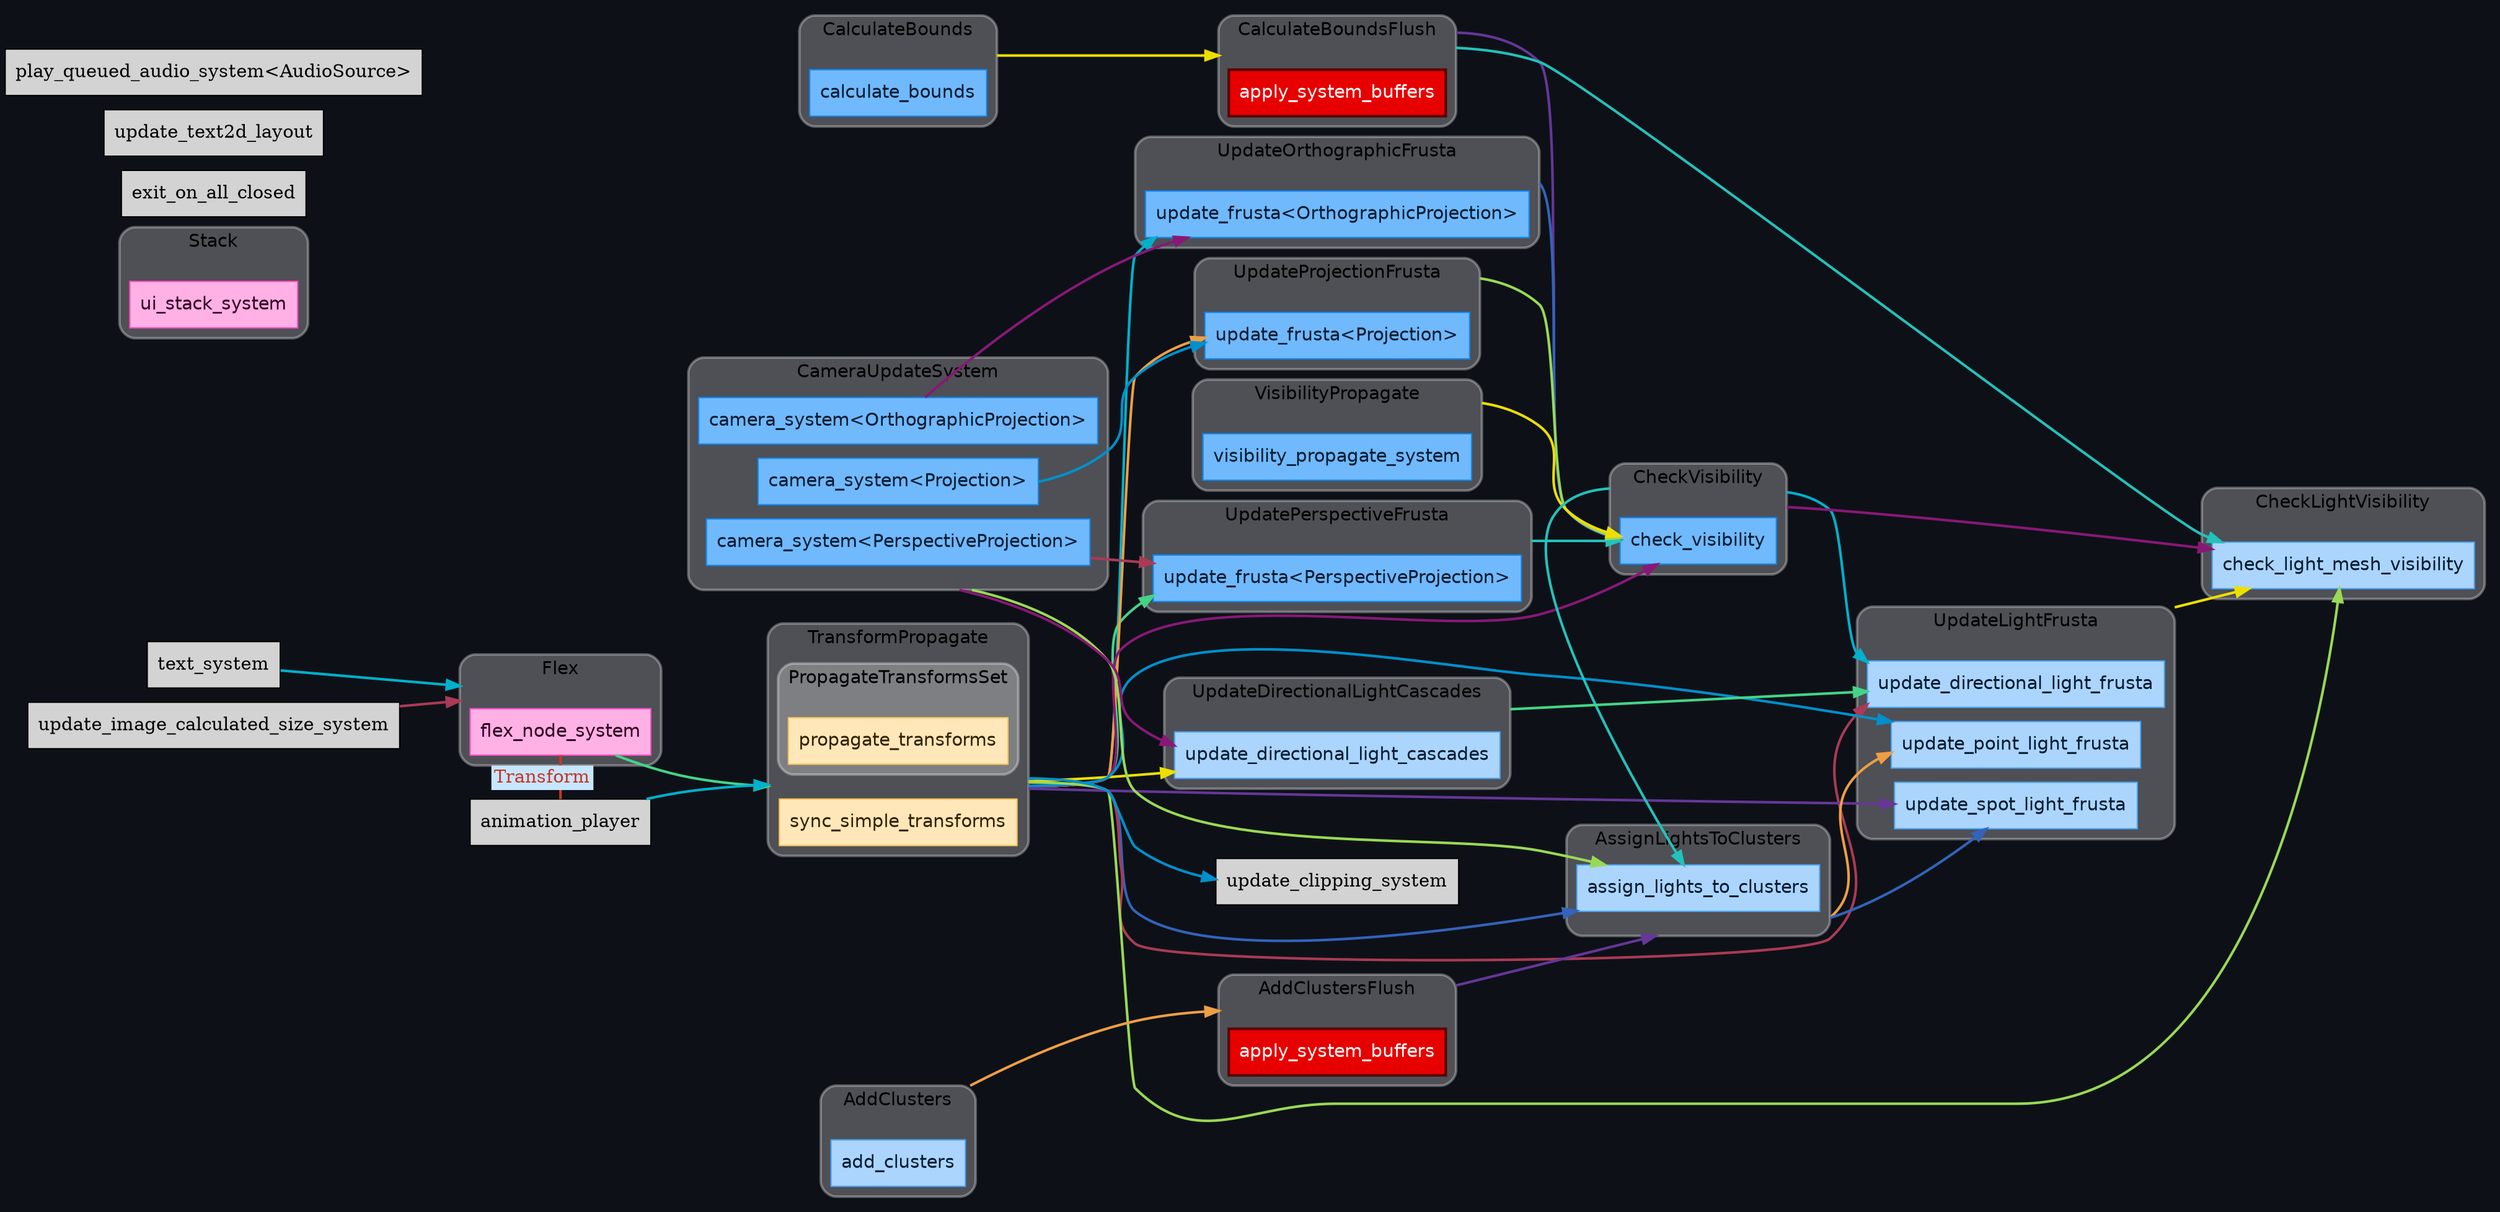 digraph "" {
	"compound"="true";
	"splines"="spline";
	"rankdir"="LR";
	"bgcolor"="#0d1117";
	"fontname"="Helvetica";
	"nodesep"="0.15";
	edge ["penwidth"="2"];
	node ["shape"="box", "style"="filled"];
	subgraph "clusternode_Set(1)" {
		"style"="rounded,filled";
		"label"="TransformPropagate";
		"tooltip"="TransformPropagate";
		"fillcolor"="#ffffff44";
		"color"="#ffffff50";
		"penwidth"="2";
		"set_marker_node_Set(1)" ["style"="invis", "label"="", "height"="0", "shape"="point"]
		subgraph "clusternode_Set(0)" {
			"style"="rounded,filled";
			"label"="PropagateTransformsSet";
			"tooltip"="PropagateTransformsSet";
			"fillcolor"="#ffffff44";
			"color"="#ffffff50";
			"penwidth"="2";
			"set_marker_node_Set(0)" ["style"="invis", "label"="", "height"="0", "shape"="point"]
			"node_System(1)" ["label"="propagate_transforms", "tooltip"="bevy_transform::systems::propagate_transforms", "fillcolor"="#ffe7b9", "fontname"="Helvetica", "fontcolor"="#322100", "color"="#ffc453", "penwidth"="1"]
		}
		
		"node_System(0)" ["label"="sync_simple_transforms", "tooltip"="bevy_transform::systems::sync_simple_transforms", "fillcolor"="#ffe7b9", "fontname"="Helvetica", "fontcolor"="#322100", "color"="#ffc453", "penwidth"="1"]
	}
	
	subgraph "clusternode_Set(6)" {
		"style"="rounded,filled";
		"label"="CameraUpdateSystem";
		"tooltip"="CameraUpdateSystem";
		"fillcolor"="#ffffff44";
		"color"="#ffffff50";
		"penwidth"="2";
		"set_marker_node_Set(6)" ["style"="invis", "label"="", "height"="0", "shape"="point"]
		"node_System(3)" ["label"="camera_system<Projection>", "tooltip"="bevy_render::camera::camera::camera_system<bevy_render::camera::projection::Projection>", "fillcolor"="#70b9fc", "fontname"="Helvetica", "fontcolor"="#011a31", "color"="#0c88f9", "penwidth"="1"]
		"node_System(4)" ["label"="camera_system<OrthographicProjection>", "tooltip"="bevy_render::camera::camera::camera_system<bevy_render::camera::projection::OrthographicProjection>", "fillcolor"="#70b9fc", "fontname"="Helvetica", "fontcolor"="#011a31", "color"="#0c88f9", "penwidth"="1"]
		"node_System(5)" ["label"="camera_system<PerspectiveProjection>", "tooltip"="bevy_render::camera::camera::camera_system<bevy_render::camera::projection::PerspectiveProjection>", "fillcolor"="#70b9fc", "fontname"="Helvetica", "fontcolor"="#011a31", "color"="#0c88f9", "penwidth"="1"]
	}
	
	subgraph "clusternode_Set(10)" {
		"style"="rounded,filled";
		"label"="CalculateBoundsFlush";
		"tooltip"="CalculateBoundsFlush";
		"fillcolor"="#ffffff44";
		"color"="#ffffff50";
		"penwidth"="2";
		"set_marker_node_Set(10)" ["style"="invis", "label"="", "height"="0", "shape"="point"]
		"node_System(6)" ["label"="apply_system_buffers", "tooltip"="bevy_ecs::schedule::executor::apply_system_buffers", "fillcolor"="#e70000", "fontname"="Helvetica", "fontcolor"="#ffffff", "color"="#5a0000", "penwidth"="2"]
	}
	
	subgraph "clusternode_Set(11)" {
		"style"="rounded,filled";
		"label"="CalculateBounds";
		"tooltip"="CalculateBounds";
		"fillcolor"="#ffffff44";
		"color"="#ffffff50";
		"penwidth"="2";
		"set_marker_node_Set(11)" ["style"="invis", "label"="", "height"="0", "shape"="point"]
		"node_System(7)" ["label"="calculate_bounds", "tooltip"="bevy_render::view::visibility::calculate_bounds", "fillcolor"="#70b9fc", "fontname"="Helvetica", "fontcolor"="#011a31", "color"="#0c88f9", "penwidth"="1"]
	}
	
	subgraph "clusternode_Set(14)" {
		"style"="rounded,filled";
		"label"="UpdateOrthographicFrusta";
		"tooltip"="UpdateOrthographicFrusta";
		"fillcolor"="#ffffff44";
		"color"="#ffffff50";
		"penwidth"="2";
		"set_marker_node_Set(14)" ["style"="invis", "label"="", "height"="0", "shape"="point"]
		"node_System(8)" ["label"="update_frusta<OrthographicProjection>", "tooltip"="bevy_render::view::visibility::update_frusta<bevy_render::camera::projection::OrthographicProjection>", "fillcolor"="#70b9fc", "fontname"="Helvetica", "fontcolor"="#011a31", "color"="#0c88f9", "penwidth"="1"]
	}
	
	subgraph "clusternode_Set(17)" {
		"style"="rounded,filled";
		"label"="UpdatePerspectiveFrusta";
		"tooltip"="UpdatePerspectiveFrusta";
		"fillcolor"="#ffffff44";
		"color"="#ffffff50";
		"penwidth"="2";
		"set_marker_node_Set(17)" ["style"="invis", "label"="", "height"="0", "shape"="point"]
		"node_System(9)" ["label"="update_frusta<PerspectiveProjection>", "tooltip"="bevy_render::view::visibility::update_frusta<bevy_render::camera::projection::PerspectiveProjection>", "fillcolor"="#70b9fc", "fontname"="Helvetica", "fontcolor"="#011a31", "color"="#0c88f9", "penwidth"="1"]
	}
	
	subgraph "clusternode_Set(18)" {
		"style"="rounded,filled";
		"label"="UpdateProjectionFrusta";
		"tooltip"="UpdateProjectionFrusta";
		"fillcolor"="#ffffff44";
		"color"="#ffffff50";
		"penwidth"="2";
		"set_marker_node_Set(18)" ["style"="invis", "label"="", "height"="0", "shape"="point"]
		"node_System(10)" ["label"="update_frusta<Projection>", "tooltip"="bevy_render::view::visibility::update_frusta<bevy_render::camera::projection::Projection>", "fillcolor"="#70b9fc", "fontname"="Helvetica", "fontcolor"="#011a31", "color"="#0c88f9", "penwidth"="1"]
	}
	
	subgraph "clusternode_Set(20)" {
		"style"="rounded,filled";
		"label"="VisibilityPropagate";
		"tooltip"="VisibilityPropagate";
		"fillcolor"="#ffffff44";
		"color"="#ffffff50";
		"penwidth"="2";
		"set_marker_node_Set(20)" ["style"="invis", "label"="", "height"="0", "shape"="point"]
		"node_System(11)" ["label"="visibility_propagate_system", "tooltip"="bevy_render::view::visibility::visibility_propagate_system", "fillcolor"="#70b9fc", "fontname"="Helvetica", "fontcolor"="#011a31", "color"="#0c88f9", "penwidth"="1"]
	}
	
	subgraph "clusternode_Set(22)" {
		"style"="rounded,filled";
		"label"="CheckVisibility";
		"tooltip"="CheckVisibility";
		"fillcolor"="#ffffff44";
		"color"="#ffffff50";
		"penwidth"="2";
		"set_marker_node_Set(22)" ["style"="invis", "label"="", "height"="0", "shape"="point"]
		"node_System(12)" ["label"="check_visibility", "tooltip"="bevy_render::view::visibility::check_visibility", "fillcolor"="#70b9fc", "fontname"="Helvetica", "fontcolor"="#011a31", "color"="#0c88f9", "penwidth"="1"]
	}
	
	subgraph "clusternode_Set(25)" {
		"style"="rounded,filled";
		"label"="Flex";
		"tooltip"="Flex";
		"fillcolor"="#ffffff44";
		"color"="#ffffff50";
		"penwidth"="2";
		"set_marker_node_Set(25)" ["style"="invis", "label"="", "height"="0", "shape"="point"]
		"node_System(16)" ["label"="flex_node_system", "tooltip"="bevy_ui::flex::flex_node_system", "fillcolor"="#ffb1e5", "fontname"="Helvetica", "fontcolor"="#320021", "color"="#ff4bc2", "penwidth"="1"]
	}
	
	subgraph "clusternode_Set(29)" {
		"style"="rounded,filled";
		"label"="Stack";
		"tooltip"="Stack";
		"fillcolor"="#ffffff44";
		"color"="#ffffff50";
		"penwidth"="2";
		"set_marker_node_Set(29)" ["style"="invis", "label"="", "height"="0", "shape"="point"]
		"node_System(17)" ["label"="ui_stack_system", "tooltip"="bevy_ui::stack::ui_stack_system", "fillcolor"="#ffb1e5", "fontname"="Helvetica", "fontcolor"="#320021", "color"="#ff4bc2", "penwidth"="1"]
	}
	
	subgraph "clusternode_Set(31)" {
		"style"="rounded,filled";
		"label"="AddClusters";
		"tooltip"="AddClusters";
		"fillcolor"="#ffffff44";
		"color"="#ffffff50";
		"penwidth"="2";
		"set_marker_node_Set(31)" ["style"="invis", "label"="", "height"="0", "shape"="point"]
		"node_System(19)" ["label"="add_clusters", "tooltip"="bevy_pbr::light::add_clusters", "fillcolor"="#abd5fc", "fontname"="Helvetica", "fontcolor"="#011a31", "color"="#48a3f8", "penwidth"="1"]
	}
	
	subgraph "clusternode_Set(32)" {
		"style"="rounded,filled";
		"label"="AddClustersFlush";
		"tooltip"="AddClustersFlush";
		"fillcolor"="#ffffff44";
		"color"="#ffffff50";
		"penwidth"="2";
		"set_marker_node_Set(32)" ["style"="invis", "label"="", "height"="0", "shape"="point"]
		"node_System(20)" ["label"="apply_system_buffers", "tooltip"="bevy_ecs::schedule::executor::apply_system_buffers", "fillcolor"="#e70000", "fontname"="Helvetica", "fontcolor"="#ffffff", "color"="#5a0000", "penwidth"="2"]
	}
	
	subgraph "clusternode_Set(33)" {
		"style"="rounded,filled";
		"label"="AssignLightsToClusters";
		"tooltip"="AssignLightsToClusters";
		"fillcolor"="#ffffff44";
		"color"="#ffffff50";
		"penwidth"="2";
		"set_marker_node_Set(33)" ["style"="invis", "label"="", "height"="0", "shape"="point"]
		"node_System(21)" ["label"="assign_lights_to_clusters", "tooltip"="bevy_pbr::light::assign_lights_to_clusters", "fillcolor"="#abd5fc", "fontname"="Helvetica", "fontcolor"="#011a31", "color"="#48a3f8", "penwidth"="1"]
	}
	
	subgraph "clusternode_Set(37)" {
		"style"="rounded,filled";
		"label"="UpdateDirectionalLightCascades";
		"tooltip"="UpdateDirectionalLightCascades";
		"fillcolor"="#ffffff44";
		"color"="#ffffff50";
		"penwidth"="2";
		"set_marker_node_Set(37)" ["style"="invis", "label"="", "height"="0", "shape"="point"]
		"node_System(22)" ["label"="update_directional_light_cascades", "tooltip"="bevy_pbr::light::update_directional_light_cascades", "fillcolor"="#abd5fc", "fontname"="Helvetica", "fontcolor"="#011a31", "color"="#48a3f8", "penwidth"="1"]
	}
	
	subgraph "clusternode_Set(39)" {
		"style"="rounded,filled";
		"label"="UpdateLightFrusta";
		"tooltip"="UpdateLightFrusta";
		"fillcolor"="#ffffff44";
		"color"="#ffffff50";
		"penwidth"="2";
		"set_marker_node_Set(39)" ["style"="invis", "label"="", "height"="0", "shape"="point"]
		"node_System(23)" ["label"="update_directional_light_frusta", "tooltip"="bevy_pbr::light::update_directional_light_frusta", "fillcolor"="#abd5fc", "fontname"="Helvetica", "fontcolor"="#011a31", "color"="#48a3f8", "penwidth"="1"]
		"node_System(24)" ["label"="update_point_light_frusta", "tooltip"="bevy_pbr::light::update_point_light_frusta", "fillcolor"="#abd5fc", "fontname"="Helvetica", "fontcolor"="#011a31", "color"="#48a3f8", "penwidth"="1"]
		"node_System(25)" ["label"="update_spot_light_frusta", "tooltip"="bevy_pbr::light::update_spot_light_frusta", "fillcolor"="#abd5fc", "fontname"="Helvetica", "fontcolor"="#011a31", "color"="#48a3f8", "penwidth"="1"]
	}
	
	subgraph "clusternode_Set(43)" {
		"style"="rounded,filled";
		"label"="CheckLightVisibility";
		"tooltip"="CheckLightVisibility";
		"fillcolor"="#ffffff44";
		"color"="#ffffff50";
		"penwidth"="2";
		"set_marker_node_Set(43)" ["style"="invis", "label"="", "height"="0", "shape"="point"]
		"node_System(26)" ["label"="check_light_mesh_visibility", "tooltip"="bevy_pbr::light::check_light_mesh_visibility", "fillcolor"="#abd5fc", "fontname"="Helvetica", "fontcolor"="#011a31", "color"="#48a3f8", "penwidth"="1"]
	}
	
	"node_System(2)" ["label"="exit_on_all_closed", "tooltip"="bevy_window::system::exit_on_all_closed"]
	"node_System(13)" ["label"="update_text2d_layout", "tooltip"="bevy_text::text2d::update_text2d_layout"]
	"node_System(14)" ["label"="text_system", "tooltip"="bevy_ui::widget::text::text_system"]
	"node_System(15)" ["label"="update_image_calculated_size_system", "tooltip"="bevy_ui::widget::image::update_image_calculated_size_system"]
	"node_System(18)" ["label"="update_clipping_system", "tooltip"="bevy_ui::update::update_clipping_system"]
	"node_System(27)" ["label"="play_queued_audio_system<AudioSource>", "tooltip"="bevy_audio::audio_output::play_queued_audio_system<bevy_audio::audio_source::AudioSource>"]
	"node_System(28)" ["label"="animation_player", "tooltip"="bevy_animation::animation_player"]
	"set_marker_node_Set(11)" -> "set_marker_node_Set(10)" ["lhead"="clusternode_Set(10)", "ltail"="clusternode_Set(11)", "tooltip"="CalculateBounds → CalculateBoundsFlush", "color"="#eede00"]
	"node_System(4)" -> "node_System(8)" ["lhead"="", "ltail"="", "tooltip"="SystemTypeSet(camera_system<OrthographicProjection>\") → update_frusta<OrthographicProjection>", "color"="#881877"]
	"set_marker_node_Set(1)" -> "node_System(8)" ["lhead"="", "ltail"="clusternode_Set(1)", "tooltip"="TransformPropagate → update_frusta<OrthographicProjection>", "color"="#00b0cc"]
	"node_System(5)" -> "node_System(9)" ["lhead"="", "ltail"="", "tooltip"="SystemTypeSet(camera_system<PerspectiveProjection>\") → update_frusta<PerspectiveProjection>", "color"="#aa3a55"]
	"set_marker_node_Set(1)" -> "node_System(9)" ["lhead"="", "ltail"="clusternode_Set(1)", "tooltip"="TransformPropagate → update_frusta<PerspectiveProjection>", "color"="#44d488"]
	"node_System(3)" -> "node_System(10)" ["lhead"="", "ltail"="", "tooltip"="SystemTypeSet(camera_system<Projection>\") → update_frusta<Projection>", "color"="#0090cc"]
	"set_marker_node_Set(1)" -> "node_System(10)" ["lhead"="", "ltail"="clusternode_Set(1)", "tooltip"="TransformPropagate → update_frusta<Projection>", "color"="#ee9e44"]
	"set_marker_node_Set(10)" -> "node_System(12)" ["lhead"="", "ltail"="clusternode_Set(10)", "tooltip"="CalculateBoundsFlush → check_visibility", "color"="#663699"]
	"set_marker_node_Set(14)" -> "node_System(12)" ["lhead"="", "ltail"="clusternode_Set(14)", "tooltip"="UpdateOrthographicFrusta → check_visibility", "color"="#3363bb"]
	"set_marker_node_Set(17)" -> "node_System(12)" ["lhead"="", "ltail"="clusternode_Set(17)", "tooltip"="UpdatePerspectiveFrusta → check_visibility", "color"="#22c2bb"]
	"set_marker_node_Set(18)" -> "node_System(12)" ["lhead"="", "ltail"="clusternode_Set(18)", "tooltip"="UpdateProjectionFrusta → check_visibility", "color"="#99d955"]
	"set_marker_node_Set(20)" -> "node_System(12)" ["lhead"="", "ltail"="clusternode_Set(20)", "tooltip"="VisibilityPropagate → check_visibility", "color"="#eede00"]
	"set_marker_node_Set(1)" -> "node_System(12)" ["lhead"="", "ltail"="clusternode_Set(1)", "tooltip"="TransformPropagate → check_visibility", "color"="#881877"]
	"node_System(14)" -> "set_marker_node_Set(25)" ["lhead"="clusternode_Set(25)", "ltail"="", "tooltip"="text_system → Flex", "color"="#00b0cc"]
	"node_System(15)" -> "set_marker_node_Set(25)" ["lhead"="clusternode_Set(25)", "ltail"="", "tooltip"="update_image_calculated_size_system → Flex", "color"="#aa3a55"]
	"node_System(16)" -> "set_marker_node_Set(1)" ["lhead"="clusternode_Set(1)", "ltail"="", "tooltip"="flex_node_system → TransformPropagate", "color"="#44d488"]
	"set_marker_node_Set(1)" -> "node_System(18)" ["lhead"="", "ltail"="clusternode_Set(1)", "tooltip"="TransformPropagate → update_clipping_system", "color"="#0090cc"]
	"set_marker_node_Set(31)" -> "set_marker_node_Set(32)" ["lhead"="clusternode_Set(32)", "ltail"="clusternode_Set(31)", "tooltip"="AddClusters → AddClustersFlush", "color"="#ee9e44"]
	"set_marker_node_Set(32)" -> "set_marker_node_Set(33)" ["lhead"="clusternode_Set(33)", "ltail"="clusternode_Set(32)", "tooltip"="AddClustersFlush → AssignLightsToClusters", "color"="#663699"]
	"set_marker_node_Set(1)" -> "node_System(21)" ["lhead"="", "ltail"="clusternode_Set(1)", "tooltip"="TransformPropagate → assign_lights_to_clusters", "color"="#3363bb"]
	"set_marker_node_Set(22)" -> "node_System(21)" ["lhead"="", "ltail"="clusternode_Set(22)", "tooltip"="CheckVisibility → assign_lights_to_clusters", "color"="#22c2bb"]
	"set_marker_node_Set(6)" -> "node_System(21)" ["lhead"="", "ltail"="clusternode_Set(6)", "tooltip"="CameraUpdateSystem → assign_lights_to_clusters", "color"="#99d955"]
	"set_marker_node_Set(1)" -> "node_System(22)" ["lhead"="", "ltail"="clusternode_Set(1)", "tooltip"="TransformPropagate → update_directional_light_cascades", "color"="#eede00"]
	"set_marker_node_Set(6)" -> "node_System(22)" ["lhead"="", "ltail"="clusternode_Set(6)", "tooltip"="CameraUpdateSystem → update_directional_light_cascades", "color"="#881877"]
	"set_marker_node_Set(22)" -> "node_System(23)" ["lhead"="", "ltail"="clusternode_Set(22)", "tooltip"="CheckVisibility → update_directional_light_frusta", "color"="#00b0cc"]
	"set_marker_node_Set(1)" -> "node_System(23)" ["lhead"="", "ltail"="clusternode_Set(1)", "tooltip"="TransformPropagate → update_directional_light_frusta", "color"="#aa3a55"]
	"set_marker_node_Set(37)" -> "node_System(23)" ["lhead"="", "ltail"="clusternode_Set(37)", "tooltip"="UpdateDirectionalLightCascades → update_directional_light_frusta", "color"="#44d488"]
	"set_marker_node_Set(1)" -> "node_System(24)" ["lhead"="", "ltail"="clusternode_Set(1)", "tooltip"="TransformPropagate → update_point_light_frusta", "color"="#0090cc"]
	"set_marker_node_Set(33)" -> "node_System(24)" ["lhead"="", "ltail"="clusternode_Set(33)", "tooltip"="AssignLightsToClusters → update_point_light_frusta", "color"="#ee9e44"]
	"set_marker_node_Set(1)" -> "node_System(25)" ["lhead"="", "ltail"="clusternode_Set(1)", "tooltip"="TransformPropagate → update_spot_light_frusta", "color"="#663699"]
	"set_marker_node_Set(33)" -> "node_System(25)" ["lhead"="", "ltail"="clusternode_Set(33)", "tooltip"="AssignLightsToClusters → update_spot_light_frusta", "color"="#3363bb"]
	"set_marker_node_Set(10)" -> "node_System(26)" ["lhead"="", "ltail"="clusternode_Set(10)", "tooltip"="CalculateBoundsFlush → check_light_mesh_visibility", "color"="#22c2bb"]
	"set_marker_node_Set(1)" -> "node_System(26)" ["lhead"="", "ltail"="clusternode_Set(1)", "tooltip"="TransformPropagate → check_light_mesh_visibility", "color"="#99d955"]
	"set_marker_node_Set(39)" -> "node_System(26)" ["lhead"="", "ltail"="clusternode_Set(39)", "tooltip"="UpdateLightFrusta → check_light_mesh_visibility", "color"="#eede00"]
	"set_marker_node_Set(22)" -> "node_System(26)" ["lhead"="", "ltail"="clusternode_Set(22)", "tooltip"="CheckVisibility → check_light_mesh_visibility", "color"="#881877"]
	"node_System(28)" -> "set_marker_node_Set(1)" ["lhead"="clusternode_Set(1)", "ltail"="", "tooltip"="animation_player → TransformPropagate", "color"="#00b0cc"]
	"node_System(16)" -> "node_System(28)" ["dir"="none", "constraint"="false", "color"="#c93526", "fontcolor"="#c93526", "label"=<<table border="0" cellborder="0"><tr><td bgcolor="#c6e6ff">Transform</td></tr></table>>, "labeltooltip"="flex_node_system — animation_player"]
}

